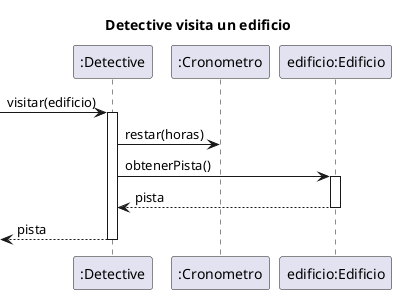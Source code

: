 @startuml

'autonumber

title "Detective visita un edificio"
participant ":Detective" as detective
participant ":Cronometro" as cron
participant "edificio:Edificio" as edificio

-> detective: visitar(edificio)
activate detective
detective -> cron: restar(horas)
detective -> edificio: obtenerPista()
    activate edificio
    return pista
return pista

@enduml
